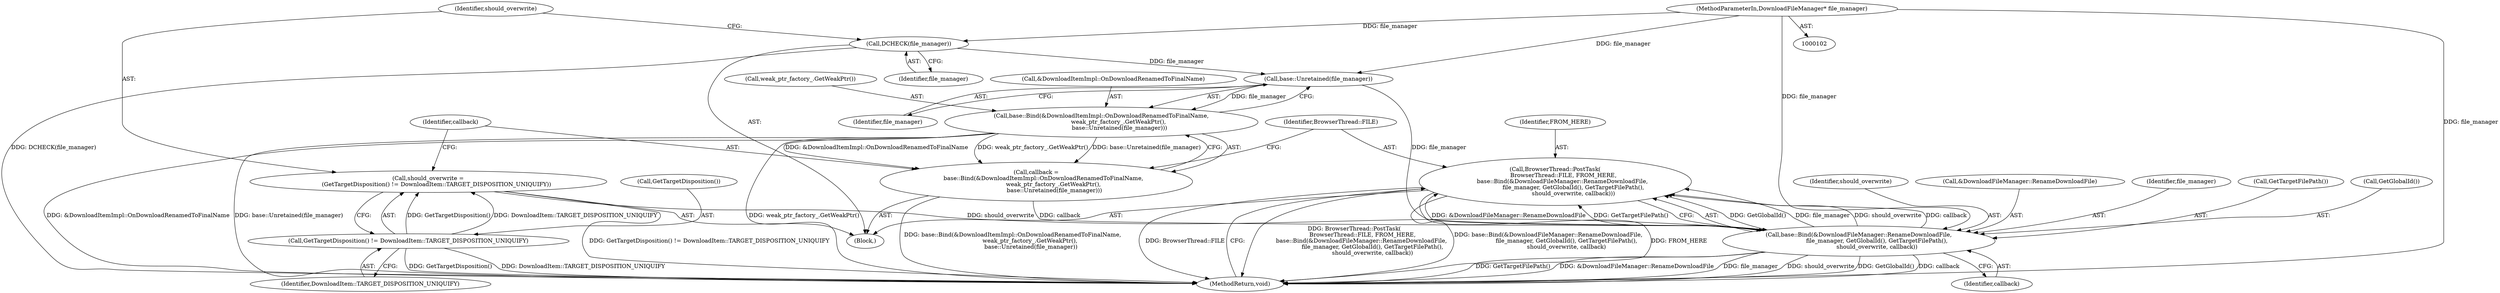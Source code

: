 digraph "0_Chrome_16dcd30c215801941d9890859fd79a234128fc3e_7@API" {
"1000146" [label="(Call,BrowserThread::PostTask(\n         BrowserThread::FILE, FROM_HERE,\n        base::Bind(&DownloadFileManager::RenameDownloadFile,\n                    file_manager, GetGlobalId(), GetTargetFilePath(),\n                    should_overwrite, callback)))"];
"1000149" [label="(Call,base::Bind(&DownloadFileManager::RenameDownloadFile,\n                    file_manager, GetGlobalId(), GetTargetFilePath(),\n                    should_overwrite, callback))"];
"1000144" [label="(Call,base::Unretained(file_manager))"];
"1000129" [label="(Call,DCHECK(file_manager))"];
"1000103" [label="(MethodParameterIn,DownloadFileManager* file_manager)"];
"1000132" [label="(Call,should_overwrite =\n         (GetTargetDisposition() != DownloadItem::TARGET_DISPOSITION_UNIQUIFY))"];
"1000134" [label="(Call,GetTargetDisposition() != DownloadItem::TARGET_DISPOSITION_UNIQUIFY)"];
"1000138" [label="(Call,callback =\n        base::Bind(&DownloadItemImpl::OnDownloadRenamedToFinalName,\n                   weak_ptr_factory_.GetWeakPtr(),\n                    base::Unretained(file_manager)))"];
"1000140" [label="(Call,base::Bind(&DownloadItemImpl::OnDownloadRenamedToFinalName,\n                   weak_ptr_factory_.GetWeakPtr(),\n                    base::Unretained(file_manager)))"];
"1000149" [label="(Call,base::Bind(&DownloadFileManager::RenameDownloadFile,\n                    file_manager, GetGlobalId(), GetTargetFilePath(),\n                    should_overwrite, callback))"];
"1000129" [label="(Call,DCHECK(file_manager))"];
"1000130" [label="(Identifier,file_manager)"];
"1000139" [label="(Identifier,callback)"];
"1000132" [label="(Call,should_overwrite =\n         (GetTargetDisposition() != DownloadItem::TARGET_DISPOSITION_UNIQUIFY))"];
"1000156" [label="(Identifier,callback)"];
"1000148" [label="(Identifier,FROM_HERE)"];
"1000103" [label="(MethodParameterIn,DownloadFileManager* file_manager)"];
"1000157" [label="(MethodReturn,void)"];
"1000143" [label="(Call,weak_ptr_factory_.GetWeakPtr())"];
"1000134" [label="(Call,GetTargetDisposition() != DownloadItem::TARGET_DISPOSITION_UNIQUIFY)"];
"1000155" [label="(Identifier,should_overwrite)"];
"1000104" [label="(Block,)"];
"1000144" [label="(Call,base::Unretained(file_manager))"];
"1000147" [label="(Identifier,BrowserThread::FILE)"];
"1000141" [label="(Call,&DownloadItemImpl::OnDownloadRenamedToFinalName)"];
"1000150" [label="(Call,&DownloadFileManager::RenameDownloadFile)"];
"1000135" [label="(Call,GetTargetDisposition())"];
"1000136" [label="(Identifier,DownloadItem::TARGET_DISPOSITION_UNIQUIFY)"];
"1000133" [label="(Identifier,should_overwrite)"];
"1000152" [label="(Identifier,file_manager)"];
"1000138" [label="(Call,callback =\n        base::Bind(&DownloadItemImpl::OnDownloadRenamedToFinalName,\n                   weak_ptr_factory_.GetWeakPtr(),\n                    base::Unretained(file_manager)))"];
"1000154" [label="(Call,GetTargetFilePath())"];
"1000146" [label="(Call,BrowserThread::PostTask(\n         BrowserThread::FILE, FROM_HERE,\n        base::Bind(&DownloadFileManager::RenameDownloadFile,\n                    file_manager, GetGlobalId(), GetTargetFilePath(),\n                    should_overwrite, callback)))"];
"1000140" [label="(Call,base::Bind(&DownloadItemImpl::OnDownloadRenamedToFinalName,\n                   weak_ptr_factory_.GetWeakPtr(),\n                    base::Unretained(file_manager)))"];
"1000153" [label="(Call,GetGlobalId())"];
"1000145" [label="(Identifier,file_manager)"];
"1000146" -> "1000104"  [label="AST: "];
"1000146" -> "1000149"  [label="CFG: "];
"1000147" -> "1000146"  [label="AST: "];
"1000148" -> "1000146"  [label="AST: "];
"1000149" -> "1000146"  [label="AST: "];
"1000157" -> "1000146"  [label="CFG: "];
"1000146" -> "1000157"  [label="DDG: BrowserThread::PostTask(\n         BrowserThread::FILE, FROM_HERE,\n        base::Bind(&DownloadFileManager::RenameDownloadFile,\n                    file_manager, GetGlobalId(), GetTargetFilePath(),\n                    should_overwrite, callback))"];
"1000146" -> "1000157"  [label="DDG: base::Bind(&DownloadFileManager::RenameDownloadFile,\n                    file_manager, GetGlobalId(), GetTargetFilePath(),\n                    should_overwrite, callback)"];
"1000146" -> "1000157"  [label="DDG: FROM_HERE"];
"1000146" -> "1000157"  [label="DDG: BrowserThread::FILE"];
"1000149" -> "1000146"  [label="DDG: GetGlobalId()"];
"1000149" -> "1000146"  [label="DDG: file_manager"];
"1000149" -> "1000146"  [label="DDG: should_overwrite"];
"1000149" -> "1000146"  [label="DDG: callback"];
"1000149" -> "1000146"  [label="DDG: &DownloadFileManager::RenameDownloadFile"];
"1000149" -> "1000146"  [label="DDG: GetTargetFilePath()"];
"1000149" -> "1000156"  [label="CFG: "];
"1000150" -> "1000149"  [label="AST: "];
"1000152" -> "1000149"  [label="AST: "];
"1000153" -> "1000149"  [label="AST: "];
"1000154" -> "1000149"  [label="AST: "];
"1000155" -> "1000149"  [label="AST: "];
"1000156" -> "1000149"  [label="AST: "];
"1000149" -> "1000157"  [label="DDG: GetTargetFilePath()"];
"1000149" -> "1000157"  [label="DDG: &DownloadFileManager::RenameDownloadFile"];
"1000149" -> "1000157"  [label="DDG: file_manager"];
"1000149" -> "1000157"  [label="DDG: should_overwrite"];
"1000149" -> "1000157"  [label="DDG: GetGlobalId()"];
"1000149" -> "1000157"  [label="DDG: callback"];
"1000144" -> "1000149"  [label="DDG: file_manager"];
"1000103" -> "1000149"  [label="DDG: file_manager"];
"1000132" -> "1000149"  [label="DDG: should_overwrite"];
"1000138" -> "1000149"  [label="DDG: callback"];
"1000144" -> "1000140"  [label="AST: "];
"1000144" -> "1000145"  [label="CFG: "];
"1000145" -> "1000144"  [label="AST: "];
"1000140" -> "1000144"  [label="CFG: "];
"1000144" -> "1000140"  [label="DDG: file_manager"];
"1000129" -> "1000144"  [label="DDG: file_manager"];
"1000103" -> "1000144"  [label="DDG: file_manager"];
"1000129" -> "1000104"  [label="AST: "];
"1000129" -> "1000130"  [label="CFG: "];
"1000130" -> "1000129"  [label="AST: "];
"1000133" -> "1000129"  [label="CFG: "];
"1000129" -> "1000157"  [label="DDG: DCHECK(file_manager)"];
"1000103" -> "1000129"  [label="DDG: file_manager"];
"1000103" -> "1000102"  [label="AST: "];
"1000103" -> "1000157"  [label="DDG: file_manager"];
"1000132" -> "1000104"  [label="AST: "];
"1000132" -> "1000134"  [label="CFG: "];
"1000133" -> "1000132"  [label="AST: "];
"1000134" -> "1000132"  [label="AST: "];
"1000139" -> "1000132"  [label="CFG: "];
"1000132" -> "1000157"  [label="DDG: GetTargetDisposition() != DownloadItem::TARGET_DISPOSITION_UNIQUIFY"];
"1000134" -> "1000132"  [label="DDG: GetTargetDisposition()"];
"1000134" -> "1000132"  [label="DDG: DownloadItem::TARGET_DISPOSITION_UNIQUIFY"];
"1000134" -> "1000136"  [label="CFG: "];
"1000135" -> "1000134"  [label="AST: "];
"1000136" -> "1000134"  [label="AST: "];
"1000134" -> "1000157"  [label="DDG: GetTargetDisposition()"];
"1000134" -> "1000157"  [label="DDG: DownloadItem::TARGET_DISPOSITION_UNIQUIFY"];
"1000138" -> "1000104"  [label="AST: "];
"1000138" -> "1000140"  [label="CFG: "];
"1000139" -> "1000138"  [label="AST: "];
"1000140" -> "1000138"  [label="AST: "];
"1000147" -> "1000138"  [label="CFG: "];
"1000138" -> "1000157"  [label="DDG: base::Bind(&DownloadItemImpl::OnDownloadRenamedToFinalName,\n                   weak_ptr_factory_.GetWeakPtr(),\n                    base::Unretained(file_manager))"];
"1000140" -> "1000138"  [label="DDG: &DownloadItemImpl::OnDownloadRenamedToFinalName"];
"1000140" -> "1000138"  [label="DDG: weak_ptr_factory_.GetWeakPtr()"];
"1000140" -> "1000138"  [label="DDG: base::Unretained(file_manager)"];
"1000141" -> "1000140"  [label="AST: "];
"1000143" -> "1000140"  [label="AST: "];
"1000140" -> "1000157"  [label="DDG: &DownloadItemImpl::OnDownloadRenamedToFinalName"];
"1000140" -> "1000157"  [label="DDG: base::Unretained(file_manager)"];
"1000140" -> "1000157"  [label="DDG: weak_ptr_factory_.GetWeakPtr()"];
}
